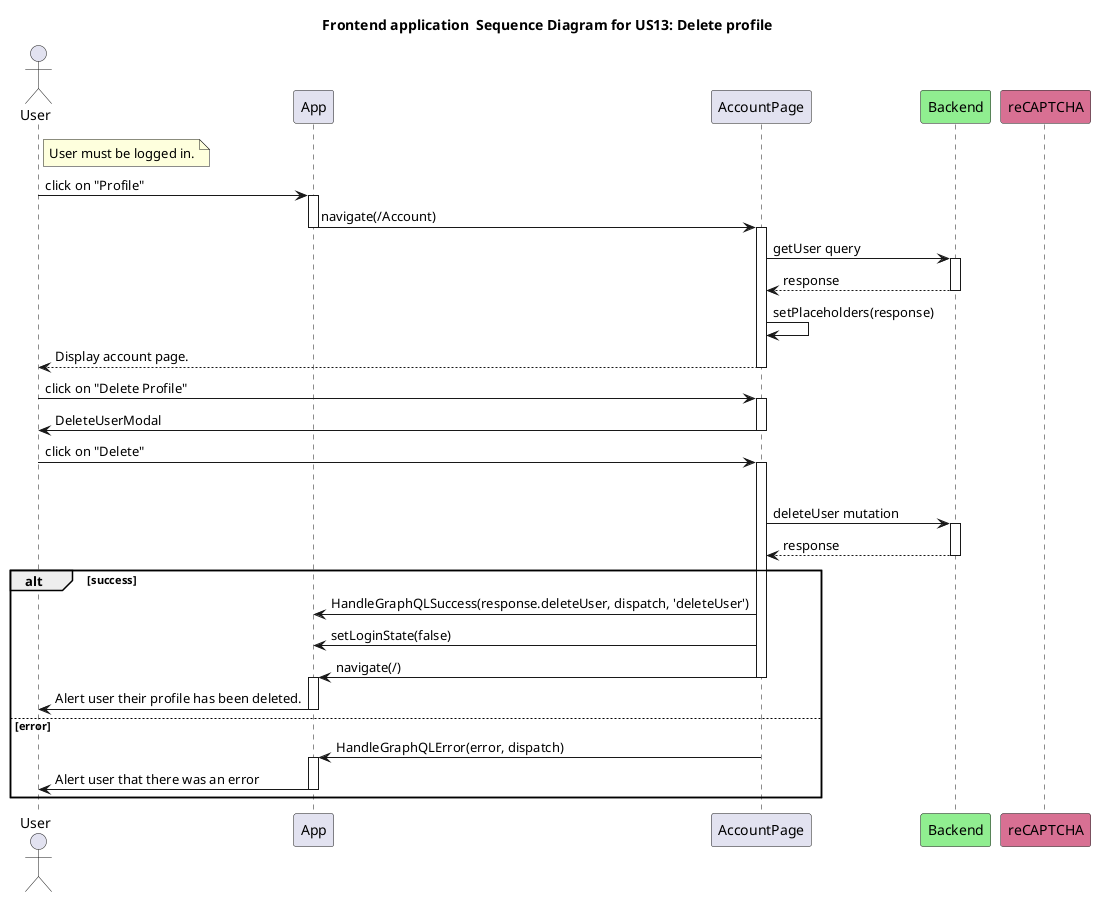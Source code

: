 @startuml "System Sequence Diagram for Register Flow"
title Frontend application  Sequence Diagram for US13: Delete profile
actor User as user

participant "App" as App
participant "AccountPage" as Ac
\

participant "Backend" as be #LightGreen

participant "reCAPTCHA" as reCap #PaleVioletRed
note right of user
  User must be logged in.
end note
user -> App: click on "Profile"
activate App
App -> Ac: navigate(/Account)
deactivate App
activate Ac
Ac -> be: getUser query
activate be
be --> Ac: response
deactivate be
Ac -> Ac: setPlaceholders(response)

Ac --> user: Display account page.
deactivate Ac
user -> Ac: click on "Delete Profile"
activate Ac
Ac -> user: DeleteUserModal
deactivate Ac
user -> Ac: click on "Delete"
activate Ac

deactivate reCap
Ac -> be: deleteUser mutation
activate be
be --> Ac: response 
deactivate be
alt success
  Ac -> App: HandleGraphQLSuccess(response.deleteUser, dispatch, 'deleteUser')
  Ac -> App: setLoginState(false)
  Ac -> App: navigate(/)
  deactivate Ac
    activate App
  App -> user: Alert user their profile has been deleted.
    deactivate App
else error
    Ac -> App: HandleGraphQLError(error, dispatch) 
    activate App
    App -> user: Alert user that there was an error  
    deactivate App
end


@enduml

